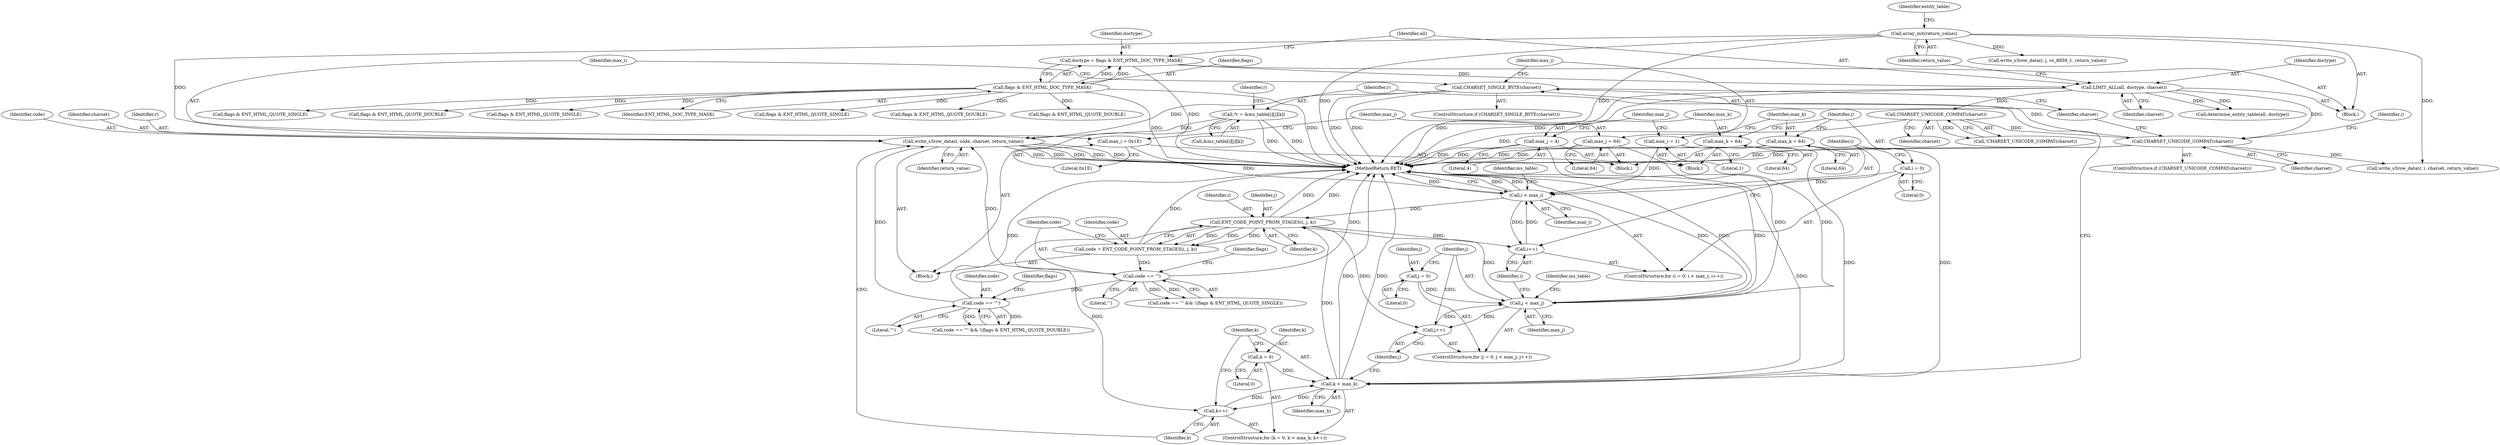 digraph "0_php-src_0da8b8b801f9276359262f1ef8274c7812d3dfda?w=1@API" {
"1000298" [label="(Call,write_s3row_data(r, code, charset, return_value))"];
"1000251" [label="(Call,*r = &ms_table[i][j][k])"];
"1000290" [label="(Call,code == '\"')"];
"1000282" [label="(Call,code == '\'')"];
"1000273" [label="(Call,code = ENT_CODE_POINT_FROM_STAGES(i, j, k))"];
"1000275" [label="(Call,ENT_CODE_POINT_FROM_STAGES(i, j, k))"];
"1000208" [label="(Call,i < max_i)"];
"1000205" [label="(Call,i = 0)"];
"1000211" [label="(Call,i++)"];
"1000184" [label="(Call,max_i = 1)"];
"1000195" [label="(Call,max_i = 0x1E)"];
"1000225" [label="(Call,j < max_j)"];
"1000222" [label="(Call,j = 0)"];
"1000228" [label="(Call,j++)"];
"1000187" [label="(Call,max_j = 4)"];
"1000198" [label="(Call,max_j = 64)"];
"1000244" [label="(Call,k < max_k)"];
"1000247" [label="(Call,k++)"];
"1000241" [label="(Call,k = 0)"];
"1000190" [label="(Call,max_k = 64)"];
"1000201" [label="(Call,max_k = 64)"];
"1000181" [label="(Call,CHARSET_SINGLE_BYTE(charset))"];
"1000171" [label="(Call,CHARSET_UNICODE_COMPAT(charset))"];
"1000138" [label="(Call,LIMIT_ALL(all, doctype, charset))"];
"1000133" [label="(Call,doctype = flags & ENT_HTML_DOC_TYPE_MASK)"];
"1000135" [label="(Call,flags & ENT_HTML_DOC_TYPE_MASK)"];
"1000153" [label="(Call,CHARSET_UNICODE_COMPAT(charset))"];
"1000142" [label="(Call,array_init(return_value))"];
"1000209" [label="(Identifier,i)"];
"1000286" [label="(Call,flags & ENT_HTML_QUOTE_SINGLE)"];
"1000432" [label="(Call,write_s3row_data(r, j, cs_8859_1, return_value))"];
"1000235" [label="(Identifier,ms_table)"];
"1000146" [label="(Call,determine_entity_table(all, doctype))"];
"1000138" [label="(Call,LIMIT_ALL(all, doctype, charset))"];
"1000133" [label="(Call,doctype = flags & ENT_HTML_DOC_TYPE_MASK)"];
"1000243" [label="(Literal,0)"];
"1000196" [label="(Identifier,max_i)"];
"1000211" [label="(Call,i++)"];
"1000199" [label="(Identifier,max_j)"];
"1000226" [label="(Identifier,j)"];
"1000171" [label="(Call,CHARSET_UNICODE_COMPAT(charset))"];
"1000197" [label="(Literal,0x1E)"];
"1000278" [label="(Identifier,k)"];
"1000291" [label="(Identifier,code)"];
"1000227" [label="(Identifier,max_j)"];
"1000143" [label="(Identifier,return_value)"];
"1000333" [label="(Call,flags & ENT_HTML_QUOTE_DOUBLE)"];
"1000140" [label="(Identifier,doctype)"];
"1000273" [label="(Call,code = ENT_CODE_POINT_FROM_STAGES(i, j, k))"];
"1000247" [label="(Call,k++)"];
"1000208" [label="(Call,i < max_i)"];
"1000301" [label="(Identifier,charset)"];
"1000244" [label="(Call,k < max_k)"];
"1000206" [label="(Identifier,i)"];
"1000190" [label="(Call,max_k = 64)"];
"1000298" [label="(Call,write_s3row_data(r, code, charset, return_value))"];
"1000191" [label="(Identifier,max_k)"];
"1000274" [label="(Identifier,code)"];
"1000198" [label="(Call,max_j = 64)"];
"1000203" [label="(Literal,64)"];
"1000136" [label="(Identifier,flags)"];
"1000181" [label="(Call,CHARSET_SINGLE_BYTE(charset))"];
"1000110" [label="(Block,)"];
"1000282" [label="(Call,code == '\'')"];
"1000284" [label="(Literal,'\'')"];
"1000180" [label="(ControlStructure,if (CHARSET_SINGLE_BYTE(charset)))"];
"1000142" [label="(Call,array_init(return_value))"];
"1000253" [label="(Call,&ms_table[i][j][k])"];
"1000153" [label="(Call,CHARSET_UNICODE_COMPAT(charset))"];
"1000225" [label="(Call,j < max_j)"];
"1000189" [label="(Literal,4)"];
"1000212" [label="(Identifier,i)"];
"1000428" [label="(Call,flags & ENT_HTML_QUOTE_DOUBLE)"];
"1000184" [label="(Call,max_i = 1)"];
"1000299" [label="(Identifier,r)"];
"1000308" [label="(Identifier,i)"];
"1000187" [label="(Call,max_j = 4)"];
"1000366" [label="(Call,write_s3row_data(r, i, charset, return_value))"];
"1000152" [label="(Call,!CHARSET_UNICODE_COMPAT(charset))"];
"1000141" [label="(Identifier,charset)"];
"1000242" [label="(Identifier,k)"];
"1000251" [label="(Call,*r = &ms_table[i][j][k])"];
"1000229" [label="(Identifier,j)"];
"1000223" [label="(Identifier,j)"];
"1000224" [label="(Literal,0)"];
"1000170" [label="(ControlStructure,if (CHARSET_UNICODE_COMPAT(charset)))"];
"1000205" [label="(Call,i = 0)"];
"1000287" [label="(Identifier,flags)"];
"1000182" [label="(Identifier,charset)"];
"1000276" [label="(Identifier,i)"];
"1000195" [label="(Call,max_i = 0x1E)"];
"1000249" [label="(Block,)"];
"1000325" [label="(Call,flags & ENT_HTML_QUOTE_SINGLE)"];
"1000188" [label="(Identifier,max_j)"];
"1000240" [label="(ControlStructure,for (k = 0; k < max_k; k++))"];
"1000281" [label="(Call,code == '\'' && !(flags & ENT_HTML_QUOTE_SINGLE))"];
"1000246" [label="(Identifier,max_k)"];
"1000302" [label="(Identifier,return_value)"];
"1000245" [label="(Identifier,k)"];
"1000283" [label="(Identifier,code)"];
"1000248" [label="(Identifier,k)"];
"1000172" [label="(Identifier,charset)"];
"1000221" [label="(ControlStructure,for (j = 0; j < max_j; j++))"];
"1000134" [label="(Identifier,doctype)"];
"1000217" [label="(Identifier,ms_table)"];
"1000202" [label="(Identifier,max_k)"];
"1000300" [label="(Identifier,code)"];
"1000185" [label="(Identifier,max_i)"];
"1000207" [label="(Literal,0)"];
"1000275" [label="(Call,ENT_CODE_POINT_FROM_STAGES(i, j, k))"];
"1000194" [label="(Block,)"];
"1000294" [label="(Call,flags & ENT_HTML_QUOTE_DOUBLE)"];
"1000289" [label="(Call,code == '\"' && !(flags & ENT_HTML_QUOTE_DOUBLE))"];
"1000420" [label="(Call,flags & ENT_HTML_QUOTE_SINGLE)"];
"1000228" [label="(Call,j++)"];
"1000204" [label="(ControlStructure,for (i = 0; i < max_i; i++))"];
"1000139" [label="(Identifier,all)"];
"1000186" [label="(Literal,1)"];
"1000290" [label="(Call,code == '\"')"];
"1000192" [label="(Literal,64)"];
"1000437" [label="(MethodReturn,RET)"];
"1000201" [label="(Call,max_k = 64)"];
"1000137" [label="(Identifier,ENT_HTML_DOC_TYPE_MASK)"];
"1000210" [label="(Identifier,max_i)"];
"1000267" [label="(Identifier,r)"];
"1000222" [label="(Call,j = 0)"];
"1000252" [label="(Identifier,r)"];
"1000241" [label="(Call,k = 0)"];
"1000295" [label="(Identifier,flags)"];
"1000154" [label="(Identifier,charset)"];
"1000277" [label="(Identifier,j)"];
"1000292" [label="(Literal,'\"')"];
"1000135" [label="(Call,flags & ENT_HTML_DOC_TYPE_MASK)"];
"1000200" [label="(Literal,64)"];
"1000183" [label="(Block,)"];
"1000145" [label="(Identifier,entity_table)"];
"1000298" -> "1000249"  [label="AST: "];
"1000298" -> "1000302"  [label="CFG: "];
"1000299" -> "1000298"  [label="AST: "];
"1000300" -> "1000298"  [label="AST: "];
"1000301" -> "1000298"  [label="AST: "];
"1000302" -> "1000298"  [label="AST: "];
"1000248" -> "1000298"  [label="CFG: "];
"1000298" -> "1000437"  [label="DDG: "];
"1000298" -> "1000437"  [label="DDG: "];
"1000298" -> "1000437"  [label="DDG: "];
"1000298" -> "1000437"  [label="DDG: "];
"1000298" -> "1000437"  [label="DDG: "];
"1000251" -> "1000298"  [label="DDG: "];
"1000290" -> "1000298"  [label="DDG: "];
"1000282" -> "1000298"  [label="DDG: "];
"1000181" -> "1000298"  [label="DDG: "];
"1000142" -> "1000298"  [label="DDG: "];
"1000251" -> "1000249"  [label="AST: "];
"1000251" -> "1000253"  [label="CFG: "];
"1000252" -> "1000251"  [label="AST: "];
"1000253" -> "1000251"  [label="AST: "];
"1000267" -> "1000251"  [label="CFG: "];
"1000251" -> "1000437"  [label="DDG: "];
"1000251" -> "1000437"  [label="DDG: "];
"1000290" -> "1000289"  [label="AST: "];
"1000290" -> "1000292"  [label="CFG: "];
"1000291" -> "1000290"  [label="AST: "];
"1000292" -> "1000290"  [label="AST: "];
"1000295" -> "1000290"  [label="CFG: "];
"1000289" -> "1000290"  [label="CFG: "];
"1000290" -> "1000437"  [label="DDG: "];
"1000290" -> "1000289"  [label="DDG: "];
"1000290" -> "1000289"  [label="DDG: "];
"1000282" -> "1000290"  [label="DDG: "];
"1000282" -> "1000281"  [label="AST: "];
"1000282" -> "1000284"  [label="CFG: "];
"1000283" -> "1000282"  [label="AST: "];
"1000284" -> "1000282"  [label="AST: "];
"1000287" -> "1000282"  [label="CFG: "];
"1000281" -> "1000282"  [label="CFG: "];
"1000282" -> "1000437"  [label="DDG: "];
"1000282" -> "1000281"  [label="DDG: "];
"1000282" -> "1000281"  [label="DDG: "];
"1000273" -> "1000282"  [label="DDG: "];
"1000273" -> "1000249"  [label="AST: "];
"1000273" -> "1000275"  [label="CFG: "];
"1000274" -> "1000273"  [label="AST: "];
"1000275" -> "1000273"  [label="AST: "];
"1000283" -> "1000273"  [label="CFG: "];
"1000273" -> "1000437"  [label="DDG: "];
"1000275" -> "1000273"  [label="DDG: "];
"1000275" -> "1000273"  [label="DDG: "];
"1000275" -> "1000273"  [label="DDG: "];
"1000275" -> "1000278"  [label="CFG: "];
"1000276" -> "1000275"  [label="AST: "];
"1000277" -> "1000275"  [label="AST: "];
"1000278" -> "1000275"  [label="AST: "];
"1000275" -> "1000437"  [label="DDG: "];
"1000275" -> "1000437"  [label="DDG: "];
"1000275" -> "1000211"  [label="DDG: "];
"1000275" -> "1000228"  [label="DDG: "];
"1000275" -> "1000247"  [label="DDG: "];
"1000208" -> "1000275"  [label="DDG: "];
"1000225" -> "1000275"  [label="DDG: "];
"1000244" -> "1000275"  [label="DDG: "];
"1000208" -> "1000204"  [label="AST: "];
"1000208" -> "1000210"  [label="CFG: "];
"1000209" -> "1000208"  [label="AST: "];
"1000210" -> "1000208"  [label="AST: "];
"1000217" -> "1000208"  [label="CFG: "];
"1000437" -> "1000208"  [label="CFG: "];
"1000208" -> "1000437"  [label="DDG: "];
"1000208" -> "1000437"  [label="DDG: "];
"1000208" -> "1000437"  [label="DDG: "];
"1000205" -> "1000208"  [label="DDG: "];
"1000211" -> "1000208"  [label="DDG: "];
"1000184" -> "1000208"  [label="DDG: "];
"1000195" -> "1000208"  [label="DDG: "];
"1000208" -> "1000211"  [label="DDG: "];
"1000205" -> "1000204"  [label="AST: "];
"1000205" -> "1000207"  [label="CFG: "];
"1000206" -> "1000205"  [label="AST: "];
"1000207" -> "1000205"  [label="AST: "];
"1000209" -> "1000205"  [label="CFG: "];
"1000211" -> "1000204"  [label="AST: "];
"1000211" -> "1000212"  [label="CFG: "];
"1000212" -> "1000211"  [label="AST: "];
"1000209" -> "1000211"  [label="CFG: "];
"1000184" -> "1000183"  [label="AST: "];
"1000184" -> "1000186"  [label="CFG: "];
"1000185" -> "1000184"  [label="AST: "];
"1000186" -> "1000184"  [label="AST: "];
"1000188" -> "1000184"  [label="CFG: "];
"1000195" -> "1000194"  [label="AST: "];
"1000195" -> "1000197"  [label="CFG: "];
"1000196" -> "1000195"  [label="AST: "];
"1000197" -> "1000195"  [label="AST: "];
"1000199" -> "1000195"  [label="CFG: "];
"1000225" -> "1000221"  [label="AST: "];
"1000225" -> "1000227"  [label="CFG: "];
"1000226" -> "1000225"  [label="AST: "];
"1000227" -> "1000225"  [label="AST: "];
"1000235" -> "1000225"  [label="CFG: "];
"1000212" -> "1000225"  [label="CFG: "];
"1000225" -> "1000437"  [label="DDG: "];
"1000225" -> "1000437"  [label="DDG: "];
"1000225" -> "1000437"  [label="DDG: "];
"1000222" -> "1000225"  [label="DDG: "];
"1000228" -> "1000225"  [label="DDG: "];
"1000187" -> "1000225"  [label="DDG: "];
"1000198" -> "1000225"  [label="DDG: "];
"1000225" -> "1000228"  [label="DDG: "];
"1000222" -> "1000221"  [label="AST: "];
"1000222" -> "1000224"  [label="CFG: "];
"1000223" -> "1000222"  [label="AST: "];
"1000224" -> "1000222"  [label="AST: "];
"1000226" -> "1000222"  [label="CFG: "];
"1000228" -> "1000221"  [label="AST: "];
"1000228" -> "1000229"  [label="CFG: "];
"1000229" -> "1000228"  [label="AST: "];
"1000226" -> "1000228"  [label="CFG: "];
"1000187" -> "1000183"  [label="AST: "];
"1000187" -> "1000189"  [label="CFG: "];
"1000188" -> "1000187"  [label="AST: "];
"1000189" -> "1000187"  [label="AST: "];
"1000191" -> "1000187"  [label="CFG: "];
"1000187" -> "1000437"  [label="DDG: "];
"1000198" -> "1000194"  [label="AST: "];
"1000198" -> "1000200"  [label="CFG: "];
"1000199" -> "1000198"  [label="AST: "];
"1000200" -> "1000198"  [label="AST: "];
"1000202" -> "1000198"  [label="CFG: "];
"1000198" -> "1000437"  [label="DDG: "];
"1000244" -> "1000240"  [label="AST: "];
"1000244" -> "1000246"  [label="CFG: "];
"1000245" -> "1000244"  [label="AST: "];
"1000246" -> "1000244"  [label="AST: "];
"1000252" -> "1000244"  [label="CFG: "];
"1000229" -> "1000244"  [label="CFG: "];
"1000244" -> "1000437"  [label="DDG: "];
"1000244" -> "1000437"  [label="DDG: "];
"1000244" -> "1000437"  [label="DDG: "];
"1000247" -> "1000244"  [label="DDG: "];
"1000241" -> "1000244"  [label="DDG: "];
"1000190" -> "1000244"  [label="DDG: "];
"1000201" -> "1000244"  [label="DDG: "];
"1000244" -> "1000247"  [label="DDG: "];
"1000247" -> "1000240"  [label="AST: "];
"1000247" -> "1000248"  [label="CFG: "];
"1000248" -> "1000247"  [label="AST: "];
"1000245" -> "1000247"  [label="CFG: "];
"1000241" -> "1000240"  [label="AST: "];
"1000241" -> "1000243"  [label="CFG: "];
"1000242" -> "1000241"  [label="AST: "];
"1000243" -> "1000241"  [label="AST: "];
"1000245" -> "1000241"  [label="CFG: "];
"1000190" -> "1000183"  [label="AST: "];
"1000190" -> "1000192"  [label="CFG: "];
"1000191" -> "1000190"  [label="AST: "];
"1000192" -> "1000190"  [label="AST: "];
"1000206" -> "1000190"  [label="CFG: "];
"1000190" -> "1000437"  [label="DDG: "];
"1000201" -> "1000194"  [label="AST: "];
"1000201" -> "1000203"  [label="CFG: "];
"1000202" -> "1000201"  [label="AST: "];
"1000203" -> "1000201"  [label="AST: "];
"1000206" -> "1000201"  [label="CFG: "];
"1000201" -> "1000437"  [label="DDG: "];
"1000181" -> "1000180"  [label="AST: "];
"1000181" -> "1000182"  [label="CFG: "];
"1000182" -> "1000181"  [label="AST: "];
"1000185" -> "1000181"  [label="CFG: "];
"1000196" -> "1000181"  [label="CFG: "];
"1000181" -> "1000437"  [label="DDG: "];
"1000181" -> "1000437"  [label="DDG: "];
"1000171" -> "1000181"  [label="DDG: "];
"1000171" -> "1000170"  [label="AST: "];
"1000171" -> "1000172"  [label="CFG: "];
"1000172" -> "1000171"  [label="AST: "];
"1000182" -> "1000171"  [label="CFG: "];
"1000308" -> "1000171"  [label="CFG: "];
"1000171" -> "1000437"  [label="DDG: "];
"1000171" -> "1000437"  [label="DDG: "];
"1000138" -> "1000171"  [label="DDG: "];
"1000153" -> "1000171"  [label="DDG: "];
"1000171" -> "1000366"  [label="DDG: "];
"1000138" -> "1000110"  [label="AST: "];
"1000138" -> "1000141"  [label="CFG: "];
"1000139" -> "1000138"  [label="AST: "];
"1000140" -> "1000138"  [label="AST: "];
"1000141" -> "1000138"  [label="AST: "];
"1000143" -> "1000138"  [label="CFG: "];
"1000138" -> "1000437"  [label="DDG: "];
"1000138" -> "1000437"  [label="DDG: "];
"1000133" -> "1000138"  [label="DDG: "];
"1000138" -> "1000146"  [label="DDG: "];
"1000138" -> "1000146"  [label="DDG: "];
"1000138" -> "1000153"  [label="DDG: "];
"1000133" -> "1000110"  [label="AST: "];
"1000133" -> "1000135"  [label="CFG: "];
"1000134" -> "1000133"  [label="AST: "];
"1000135" -> "1000133"  [label="AST: "];
"1000139" -> "1000133"  [label="CFG: "];
"1000133" -> "1000437"  [label="DDG: "];
"1000135" -> "1000133"  [label="DDG: "];
"1000135" -> "1000133"  [label="DDG: "];
"1000135" -> "1000137"  [label="CFG: "];
"1000136" -> "1000135"  [label="AST: "];
"1000137" -> "1000135"  [label="AST: "];
"1000135" -> "1000437"  [label="DDG: "];
"1000135" -> "1000437"  [label="DDG: "];
"1000135" -> "1000286"  [label="DDG: "];
"1000135" -> "1000294"  [label="DDG: "];
"1000135" -> "1000325"  [label="DDG: "];
"1000135" -> "1000333"  [label="DDG: "];
"1000135" -> "1000420"  [label="DDG: "];
"1000135" -> "1000428"  [label="DDG: "];
"1000153" -> "1000152"  [label="AST: "];
"1000153" -> "1000154"  [label="CFG: "];
"1000154" -> "1000153"  [label="AST: "];
"1000152" -> "1000153"  [label="CFG: "];
"1000153" -> "1000437"  [label="DDG: "];
"1000153" -> "1000152"  [label="DDG: "];
"1000142" -> "1000110"  [label="AST: "];
"1000142" -> "1000143"  [label="CFG: "];
"1000143" -> "1000142"  [label="AST: "];
"1000145" -> "1000142"  [label="CFG: "];
"1000142" -> "1000437"  [label="DDG: "];
"1000142" -> "1000437"  [label="DDG: "];
"1000142" -> "1000366"  [label="DDG: "];
"1000142" -> "1000432"  [label="DDG: "];
}
